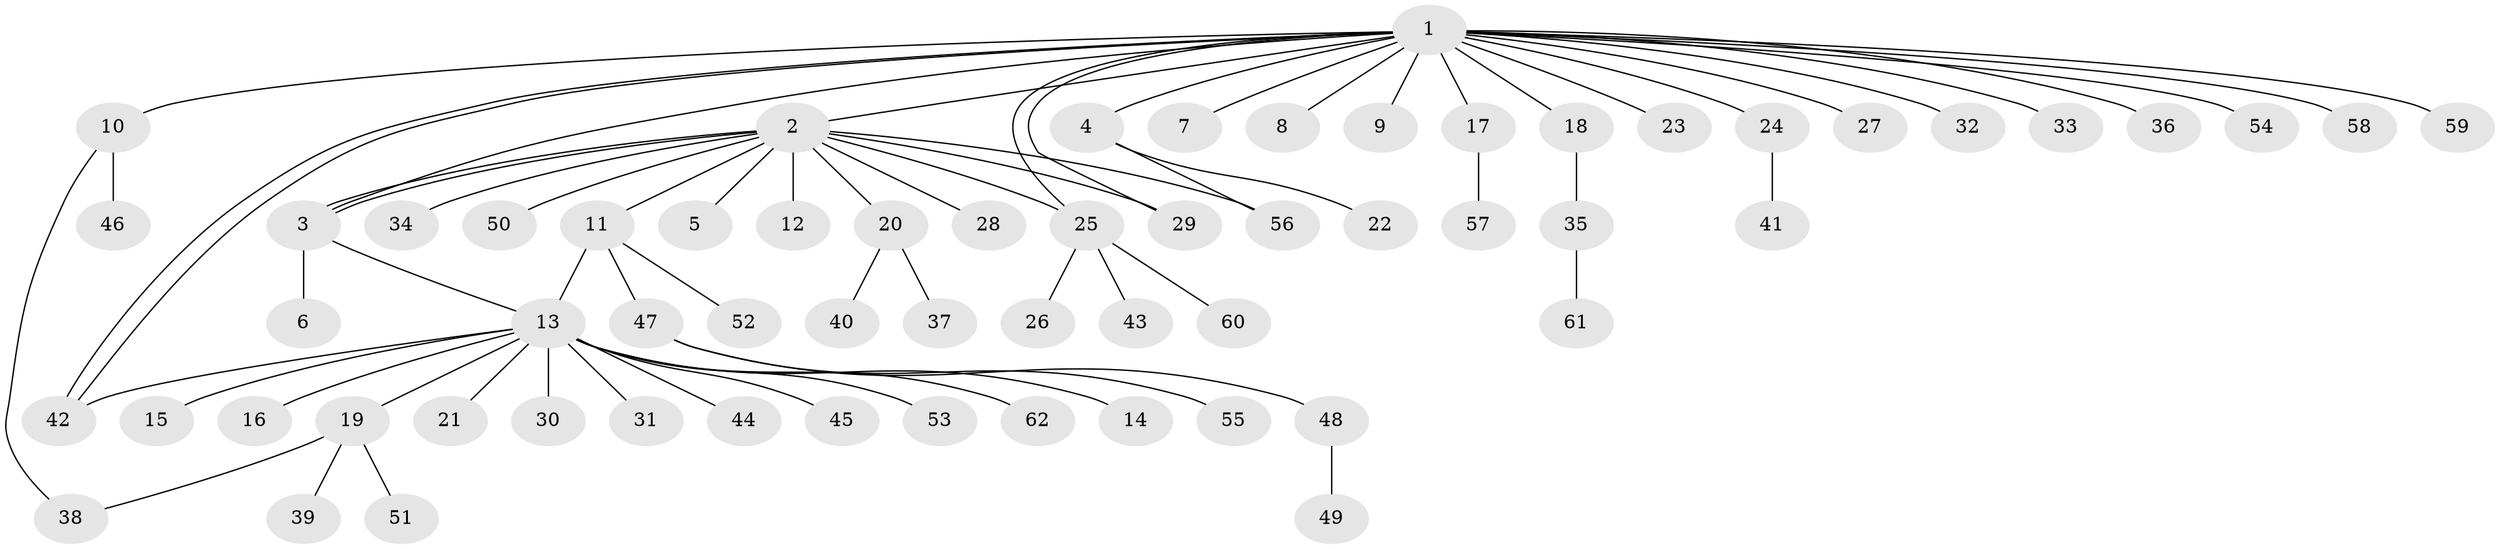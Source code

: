 // coarse degree distribution, {1: 0.8918918918918919, 22: 0.02702702702702703, 12: 0.02702702702702703, 3: 0.02702702702702703, 2: 0.02702702702702703}
// Generated by graph-tools (version 1.1) at 2025/50/03/04/25 21:50:44]
// undirected, 62 vertices, 70 edges
graph export_dot {
graph [start="1"]
  node [color=gray90,style=filled];
  1;
  2;
  3;
  4;
  5;
  6;
  7;
  8;
  9;
  10;
  11;
  12;
  13;
  14;
  15;
  16;
  17;
  18;
  19;
  20;
  21;
  22;
  23;
  24;
  25;
  26;
  27;
  28;
  29;
  30;
  31;
  32;
  33;
  34;
  35;
  36;
  37;
  38;
  39;
  40;
  41;
  42;
  43;
  44;
  45;
  46;
  47;
  48;
  49;
  50;
  51;
  52;
  53;
  54;
  55;
  56;
  57;
  58;
  59;
  60;
  61;
  62;
  1 -- 2;
  1 -- 3;
  1 -- 4;
  1 -- 7;
  1 -- 8;
  1 -- 9;
  1 -- 10;
  1 -- 17;
  1 -- 18;
  1 -- 23;
  1 -- 24;
  1 -- 25;
  1 -- 27;
  1 -- 29;
  1 -- 32;
  1 -- 33;
  1 -- 36;
  1 -- 42;
  1 -- 42;
  1 -- 54;
  1 -- 58;
  1 -- 59;
  2 -- 3;
  2 -- 3;
  2 -- 5;
  2 -- 11;
  2 -- 12;
  2 -- 20;
  2 -- 25;
  2 -- 28;
  2 -- 29;
  2 -- 34;
  2 -- 50;
  2 -- 56;
  3 -- 6;
  3 -- 13;
  4 -- 22;
  4 -- 56;
  10 -- 38;
  10 -- 46;
  11 -- 13;
  11 -- 47;
  11 -- 52;
  13 -- 14;
  13 -- 15;
  13 -- 16;
  13 -- 19;
  13 -- 21;
  13 -- 30;
  13 -- 31;
  13 -- 42;
  13 -- 44;
  13 -- 45;
  13 -- 53;
  13 -- 62;
  17 -- 57;
  18 -- 35;
  19 -- 38;
  19 -- 39;
  19 -- 51;
  20 -- 37;
  20 -- 40;
  24 -- 41;
  25 -- 26;
  25 -- 43;
  25 -- 60;
  35 -- 61;
  47 -- 48;
  47 -- 55;
  48 -- 49;
}
